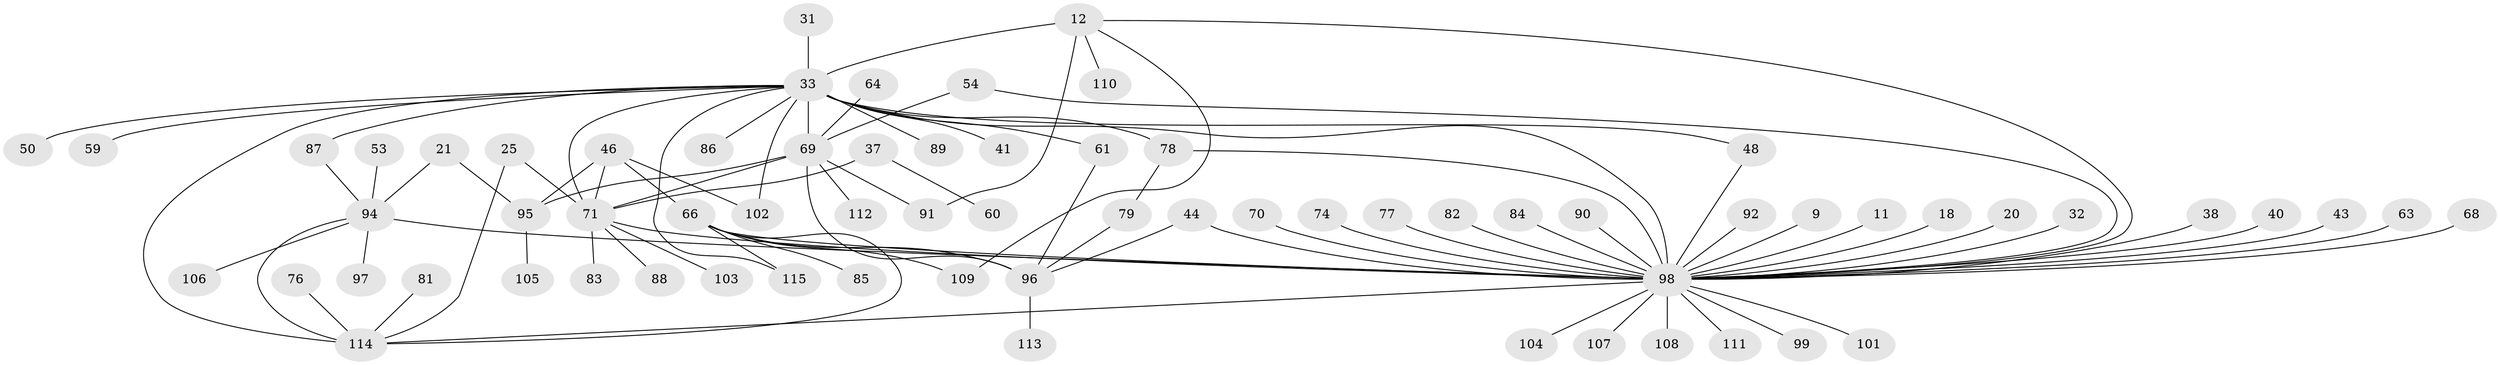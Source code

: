 // original degree distribution, {29: 0.008695652173913044, 13: 0.008695652173913044, 14: 0.008695652173913044, 3: 0.12173913043478261, 6: 0.034782608695652174, 2: 0.26956521739130435, 5: 0.034782608695652174, 1: 0.4, 7: 0.02608695652173913, 18: 0.008695652173913044, 8: 0.008695652173913044, 9: 0.008695652173913044, 4: 0.05217391304347826, 12: 0.008695652173913044}
// Generated by graph-tools (version 1.1) at 2025/50/03/04/25 21:50:42]
// undirected, 69 vertices, 90 edges
graph export_dot {
graph [start="1"]
  node [color=gray90,style=filled];
  9;
  11;
  12;
  18;
  20;
  21;
  25 [super="+13"];
  31;
  32;
  33 [super="+2+3"];
  37;
  38;
  40;
  41;
  43;
  44 [super="+10"];
  46 [super="+39"];
  48;
  50;
  53;
  54;
  59;
  60;
  61;
  63;
  64;
  66 [super="+28"];
  68;
  69 [super="+58+62"];
  70;
  71 [super="+29+56"];
  74;
  76;
  77;
  78;
  79;
  81;
  82;
  83;
  84;
  85;
  86;
  87;
  88;
  89;
  90;
  91 [super="+67"];
  92;
  94 [super="+42+80+65"];
  95 [super="+47"];
  96 [super="+55+51"];
  97;
  98 [super="+22+24+35"];
  99 [super="+49"];
  101;
  102 [super="+45"];
  103;
  104 [super="+75"];
  105 [super="+73"];
  106;
  107;
  108;
  109 [super="+72"];
  110;
  111 [super="+100"];
  112;
  113;
  114 [super="+93+52"];
  115;
  9 -- 98;
  11 -- 98;
  12 -- 33 [weight=2];
  12 -- 109;
  12 -- 110;
  12 -- 91;
  12 -- 98;
  18 -- 98;
  20 -- 98;
  21 -- 94;
  21 -- 95;
  25 -- 71;
  25 -- 114;
  31 -- 33;
  32 -- 98;
  33 -- 48 [weight=2];
  33 -- 69 [weight=7];
  33 -- 87;
  33 -- 78 [weight=2];
  33 -- 89;
  33 -- 41;
  33 -- 50;
  33 -- 115;
  33 -- 86;
  33 -- 59;
  33 -- 61;
  33 -- 71 [weight=2];
  33 -- 114 [weight=3];
  33 -- 102;
  33 -- 98 [weight=7];
  37 -- 60;
  37 -- 71 [weight=2];
  38 -- 98;
  40 -- 98;
  43 -- 98;
  44 -- 96;
  44 -- 98 [weight=2];
  46 -- 71;
  46 -- 102;
  46 -- 95 [weight=2];
  46 -- 66;
  48 -- 98;
  53 -- 94;
  54 -- 98;
  54 -- 69;
  61 -- 96;
  63 -- 98;
  64 -- 69;
  66 -- 96 [weight=2];
  66 -- 98;
  66 -- 109;
  66 -- 114;
  66 -- 115;
  66 -- 85;
  68 -- 98;
  69 -- 96 [weight=2];
  69 -- 71 [weight=2];
  69 -- 91;
  69 -- 95 [weight=2];
  69 -- 112;
  70 -- 98;
  71 -- 83;
  71 -- 103;
  71 -- 88;
  71 -- 98 [weight=3];
  74 -- 98;
  76 -- 114;
  77 -- 98;
  78 -- 79;
  78 -- 98;
  79 -- 96;
  81 -- 114;
  82 -- 98;
  84 -- 98;
  87 -- 94;
  90 -- 98;
  92 -- 98;
  94 -- 106;
  94 -- 97;
  94 -- 114 [weight=2];
  94 -- 98 [weight=3];
  95 -- 105;
  96 -- 113;
  98 -- 101;
  98 -- 104 [weight=2];
  98 -- 107;
  98 -- 108;
  98 -- 114 [weight=3];
  98 -- 99;
  98 -- 111;
}
